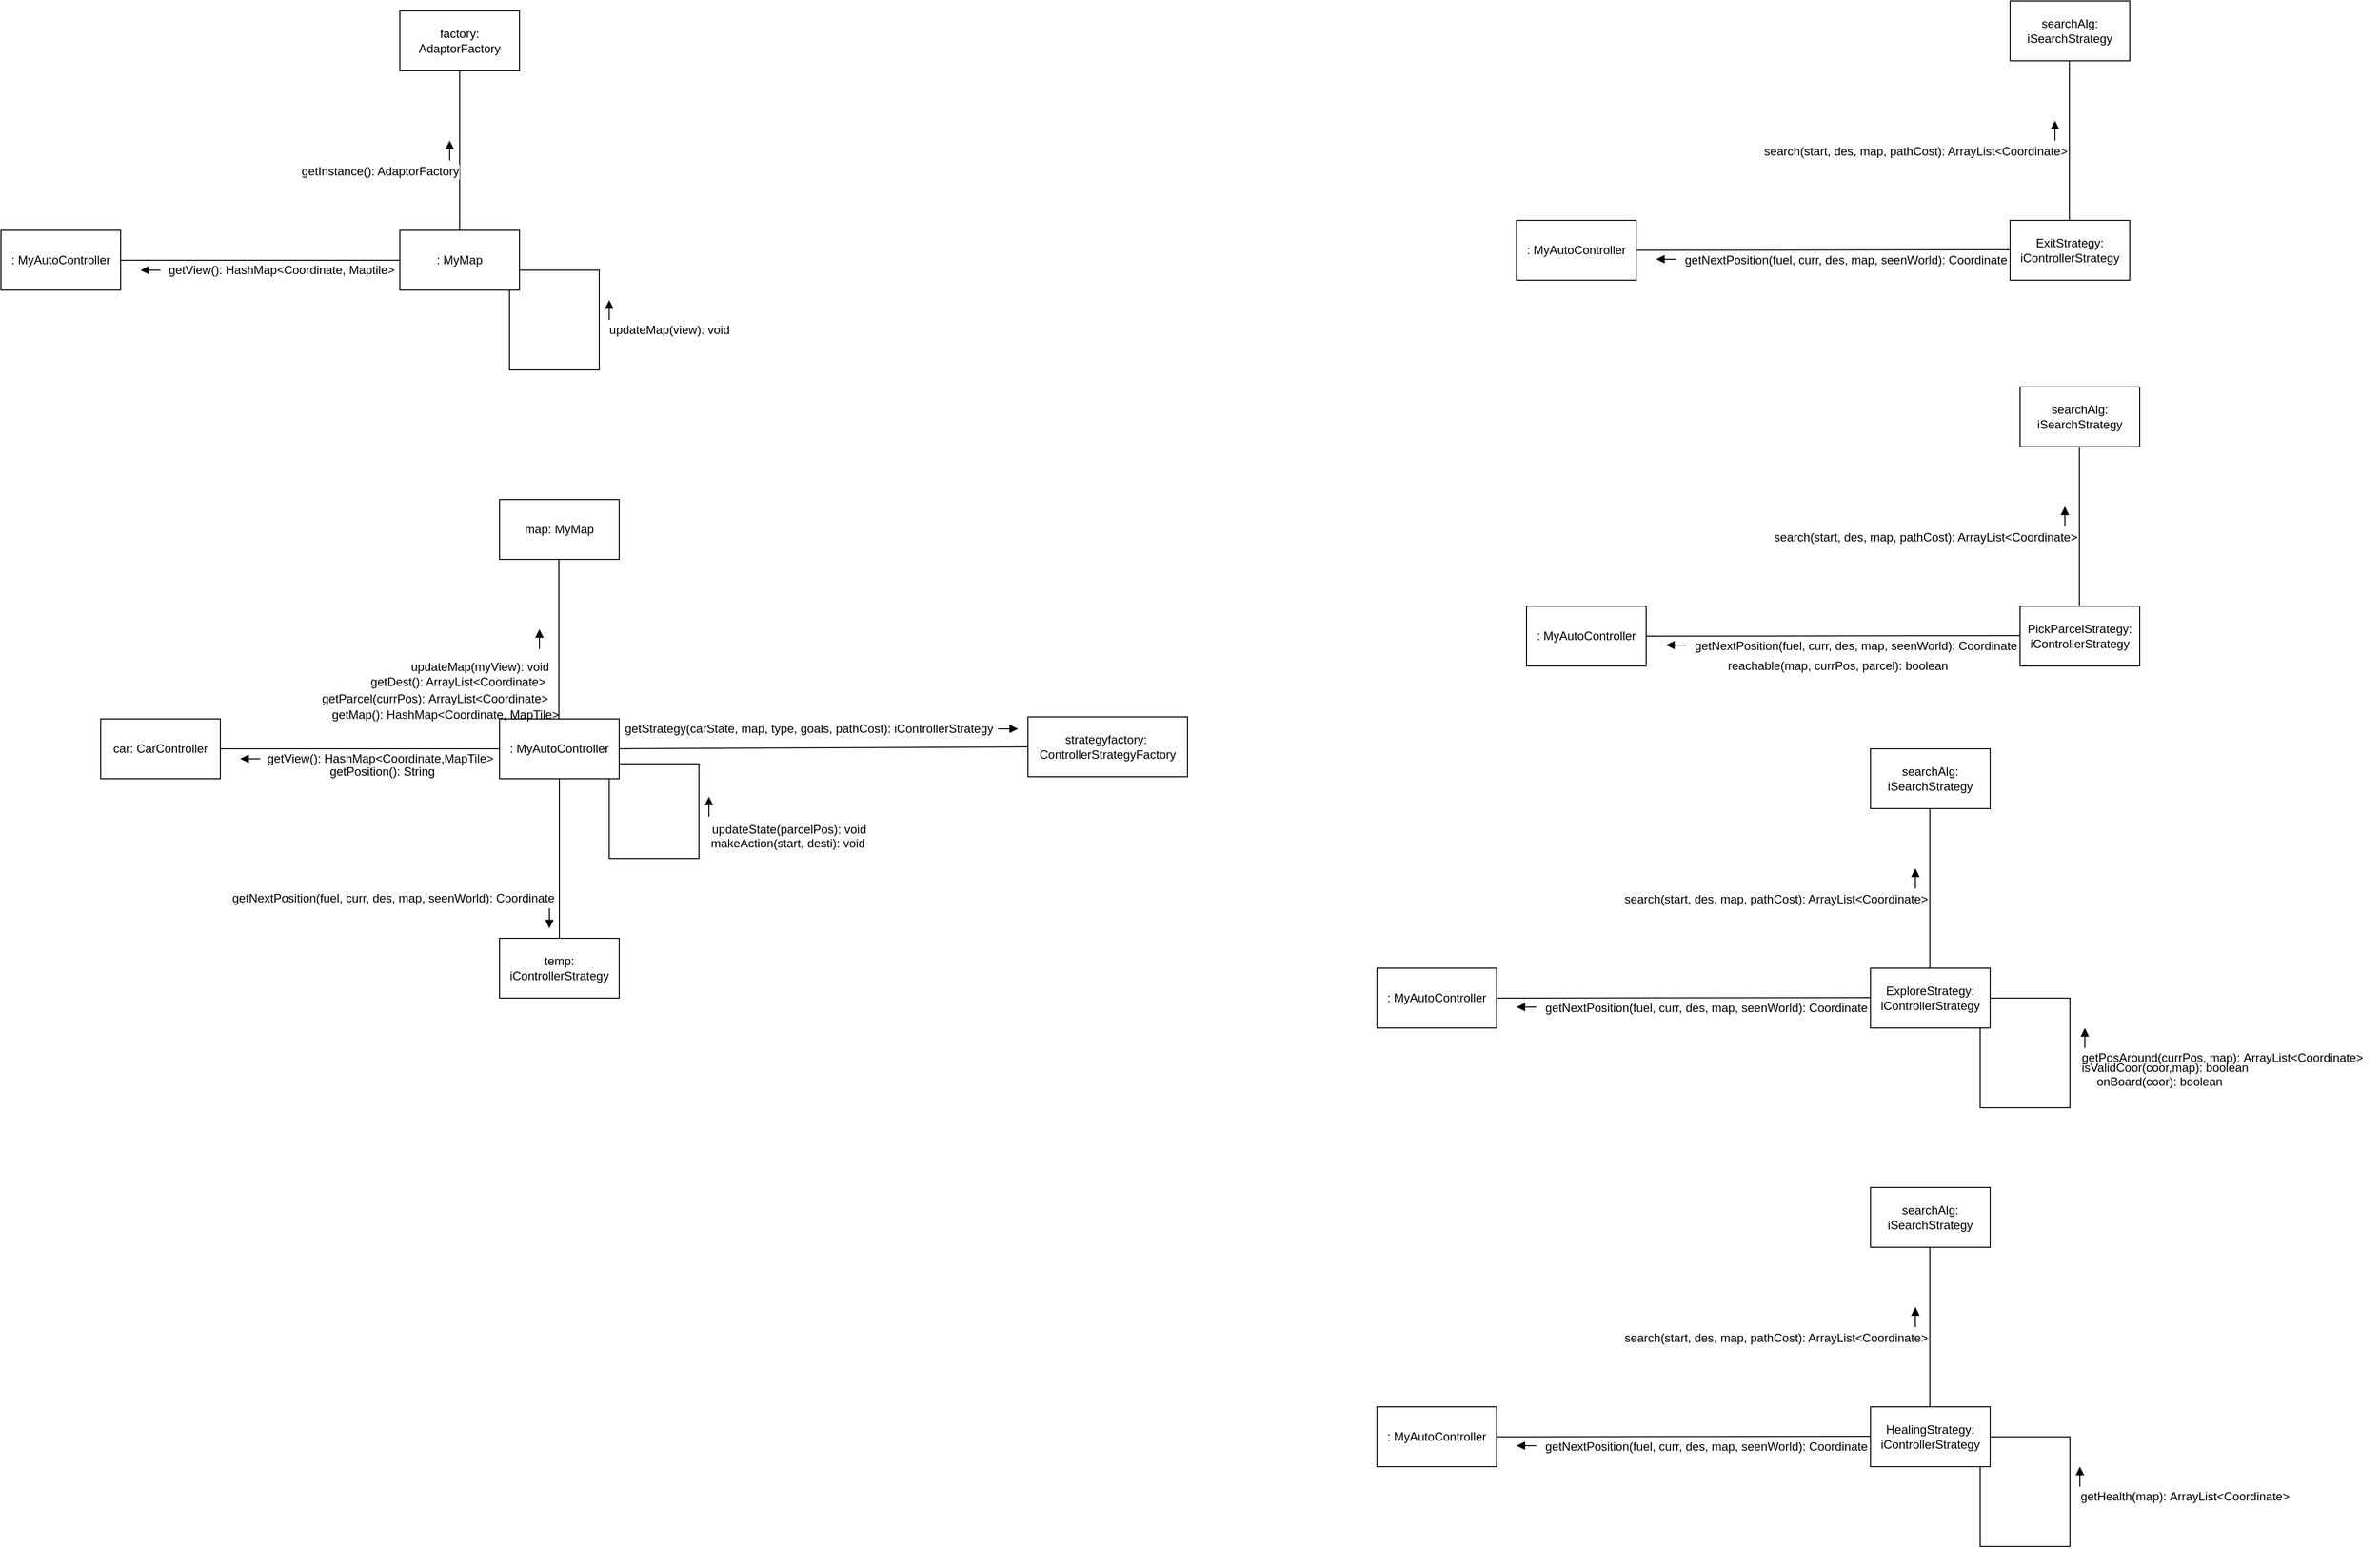 <mxfile version="10.6.9" type="device"><diagram id="zjOFJ7jCbVHVB-u6U-a0" name="Page-1"><mxGraphModel dx="904" dy="522" grid="1" gridSize="10" guides="1" tooltips="1" connect="1" arrows="1" fold="1" page="1" pageScale="1" pageWidth="2336" pageHeight="1654" math="0" shadow="0"><root><mxCell id="0"/><mxCell id="1" parent="0"/><mxCell id="yfc06bJTFLs58bvLt1iJ-15" value=": MyMap" style="rounded=0;whiteSpace=wrap;html=1;" vertex="1" parent="1"><mxGeometry x="470" y="390" width="120" height="60" as="geometry"/></mxCell><mxCell id="yfc06bJTFLs58bvLt1iJ-16" value="" style="endArrow=none;html=1;exitX=1;exitY=0.5;exitDx=0;exitDy=0;" edge="1" parent="1" source="yfc06bJTFLs58bvLt1iJ-21"><mxGeometry width="50" height="50" relative="1" as="geometry"><mxPoint x="300" y="420" as="sourcePoint"/><mxPoint x="470" y="420" as="targetPoint"/></mxGeometry></mxCell><mxCell id="yfc06bJTFLs58bvLt1iJ-18" value="getView(): HashMap&amp;lt;Coordinate, Maptile&amp;gt;" style="text;html=1;resizable=0;points=[];align=center;verticalAlign=middle;labelBackgroundColor=#ffffff;" vertex="1" connectable="0" parent="yfc06bJTFLs58bvLt1iJ-16"><mxGeometry x="-0.282" y="3" relative="1" as="geometry"><mxPoint x="60" y="13" as="offset"/></mxGeometry></mxCell><mxCell id="yfc06bJTFLs58bvLt1iJ-19" value="" style="endArrow=none;html=1;entryX=0.5;entryY=0;entryDx=0;entryDy=0;" edge="1" parent="1" target="yfc06bJTFLs58bvLt1iJ-15"><mxGeometry width="50" height="50" relative="1" as="geometry"><mxPoint x="530" y="230" as="sourcePoint"/><mxPoint x="570" y="250" as="targetPoint"/></mxGeometry></mxCell><mxCell id="yfc06bJTFLs58bvLt1iJ-20" value="getInstance(): AdaptorFactory" style="text;html=1;resizable=0;points=[];align=center;verticalAlign=middle;labelBackgroundColor=#ffffff;" vertex="1" connectable="0" parent="yfc06bJTFLs58bvLt1iJ-19"><mxGeometry x="-0.282" y="3" relative="1" as="geometry"><mxPoint x="-83" y="43" as="offset"/></mxGeometry></mxCell><mxCell id="yfc06bJTFLs58bvLt1iJ-21" value=": MyAutoController" style="rounded=0;whiteSpace=wrap;html=1;" vertex="1" parent="1"><mxGeometry x="70" y="390" width="120" height="60" as="geometry"/></mxCell><mxCell id="yfc06bJTFLs58bvLt1iJ-22" value="factory: AdaptorFactory" style="rounded=0;whiteSpace=wrap;html=1;" vertex="1" parent="1"><mxGeometry x="470" y="170" width="120" height="60" as="geometry"/></mxCell><mxCell id="yfc06bJTFLs58bvLt1iJ-23" value="" style="endArrow=block;html=1;endWidth=4;endFill=1;" edge="1" parent="1"><mxGeometry width="50" height="50" relative="1" as="geometry"><mxPoint x="230" y="430" as="sourcePoint"/><mxPoint x="210" y="430" as="targetPoint"/></mxGeometry></mxCell><mxCell id="yfc06bJTFLs58bvLt1iJ-25" value="" style="endArrow=block;html=1;endWidth=4;endFill=1;" edge="1" parent="1"><mxGeometry width="50" height="50" relative="1" as="geometry"><mxPoint x="520" y="320" as="sourcePoint"/><mxPoint x="520" y="300" as="targetPoint"/></mxGeometry></mxCell><mxCell id="yfc06bJTFLs58bvLt1iJ-26" value="" style="endArrow=none;html=1;exitX=1;exitY=0.5;exitDx=0;exitDy=0;edgeStyle=orthogonalEdgeStyle;rounded=0;" edge="1" parent="1" source="yfc06bJTFLs58bvLt1iJ-15" target="yfc06bJTFLs58bvLt1iJ-15"><mxGeometry width="50" height="50" relative="1" as="geometry"><mxPoint x="590" y="430" as="sourcePoint"/><mxPoint x="580" y="460" as="targetPoint"/><Array as="points"><mxPoint x="590" y="430"/><mxPoint x="670" y="430"/><mxPoint x="670" y="530"/><mxPoint x="580" y="530"/></Array></mxGeometry></mxCell><mxCell id="yfc06bJTFLs58bvLt1iJ-28" value="updateMap(view): void" style="text;html=1;resizable=0;points=[];align=center;verticalAlign=middle;labelBackgroundColor=#ffffff;" vertex="1" connectable="0" parent="yfc06bJTFLs58bvLt1iJ-26"><mxGeometry x="-0.117" y="2" relative="1" as="geometry"><mxPoint x="68" y="-9" as="offset"/></mxGeometry></mxCell><mxCell id="yfc06bJTFLs58bvLt1iJ-27" value="" style="endArrow=block;html=1;endWidth=4;endFill=1;" edge="1" parent="1"><mxGeometry width="50" height="50" relative="1" as="geometry"><mxPoint x="680" y="480" as="sourcePoint"/><mxPoint x="680" y="460" as="targetPoint"/></mxGeometry></mxCell><mxCell id="yfc06bJTFLs58bvLt1iJ-29" value=": MyAutoController" style="rounded=0;whiteSpace=wrap;html=1;" vertex="1" parent="1"><mxGeometry x="570" y="880" width="120" height="60" as="geometry"/></mxCell><mxCell id="yfc06bJTFLs58bvLt1iJ-30" value="" style="endArrow=none;html=1;entryX=0;entryY=0.5;entryDx=0;entryDy=0;exitX=1;exitY=0.5;exitDx=0;exitDy=0;" edge="1" parent="1" source="yfc06bJTFLs58bvLt1iJ-31" target="yfc06bJTFLs58bvLt1iJ-29"><mxGeometry width="50" height="50" relative="1" as="geometry"><mxPoint x="450" y="910" as="sourcePoint"/><mxPoint x="570" y="900" as="targetPoint"/></mxGeometry></mxCell><mxCell id="yfc06bJTFLs58bvLt1iJ-32" value="getView():&amp;nbsp;HashMap&amp;lt;Coordinate,MapTile&amp;gt;&lt;br&gt;" style="text;html=1;resizable=0;points=[];align=center;verticalAlign=middle;labelBackgroundColor=#ffffff;" vertex="1" connectable="0" parent="yfc06bJTFLs58bvLt1iJ-30"><mxGeometry x="-0.014" y="3" relative="1" as="geometry"><mxPoint x="22" y="13" as="offset"/></mxGeometry></mxCell><mxCell id="yfc06bJTFLs58bvLt1iJ-31" value="car: CarController" style="rounded=0;whiteSpace=wrap;html=1;" vertex="1" parent="1"><mxGeometry x="170" y="880" width="120" height="60" as="geometry"/></mxCell><mxCell id="yfc06bJTFLs58bvLt1iJ-34" value="" style="endArrow=block;html=1;endWidth=4;endFill=1;" edge="1" parent="1"><mxGeometry width="50" height="50" relative="1" as="geometry"><mxPoint x="330" y="920" as="sourcePoint"/><mxPoint x="310" y="920" as="targetPoint"/></mxGeometry></mxCell><mxCell id="yfc06bJTFLs58bvLt1iJ-35" value="" style="endArrow=none;html=1;entryX=0.5;entryY=0;entryDx=0;entryDy=0;" edge="1" parent="1"><mxGeometry width="50" height="50" relative="1" as="geometry"><mxPoint x="629.5" y="720" as="sourcePoint"/><mxPoint x="629.5" y="880" as="targetPoint"/></mxGeometry></mxCell><mxCell id="yfc06bJTFLs58bvLt1iJ-36" value="updateMap(myView): void" style="text;html=1;resizable=0;points=[];align=center;verticalAlign=middle;labelBackgroundColor=#ffffff;" vertex="1" connectable="0" parent="yfc06bJTFLs58bvLt1iJ-35"><mxGeometry x="-0.282" y="3" relative="1" as="geometry"><mxPoint x="-82.5" y="50" as="offset"/></mxGeometry></mxCell><mxCell id="yfc06bJTFLs58bvLt1iJ-37" value="" style="endArrow=block;html=1;endWidth=4;endFill=1;" edge="1" parent="1"><mxGeometry width="50" height="50" relative="1" as="geometry"><mxPoint x="610" y="810" as="sourcePoint"/><mxPoint x="610" y="790" as="targetPoint"/></mxGeometry></mxCell><mxCell id="yfc06bJTFLs58bvLt1iJ-38" value="map: MyMap" style="rounded=0;whiteSpace=wrap;html=1;" vertex="1" parent="1"><mxGeometry x="570" y="660" width="120" height="60" as="geometry"/></mxCell><mxCell id="yfc06bJTFLs58bvLt1iJ-39" value="getPosition(): String&lt;br&gt;" style="text;html=1;resizable=0;points=[];align=center;verticalAlign=middle;labelBackgroundColor=#ffffff;" vertex="1" connectable="0" parent="1"><mxGeometry x="430" y="920" as="geometry"><mxPoint x="22" y="13" as="offset"/></mxGeometry></mxCell><mxCell id="yfc06bJTFLs58bvLt1iJ-42" value="getDest(): ArrayList&amp;lt;Coordinate&amp;gt;" style="text;html=1;resizable=0;points=[];align=center;verticalAlign=middle;labelBackgroundColor=#ffffff;" vertex="1" connectable="0" parent="1"><mxGeometry x="600" y="800" as="geometry"><mxPoint x="-72.5" y="43" as="offset"/></mxGeometry></mxCell><mxCell id="yfc06bJTFLs58bvLt1iJ-44" value="getParcel(currPos):&amp;nbsp;&lt;span&gt;ArrayList&amp;lt;Coordinate&amp;gt;&lt;/span&gt;" style="text;html=1;resizable=0;points=[];autosize=1;align=left;verticalAlign=top;spacingTop=-4;" vertex="1" parent="1"><mxGeometry x="390" y="850" width="240" height="20" as="geometry"/></mxCell><mxCell id="yfc06bJTFLs58bvLt1iJ-45" value="" style="endArrow=none;html=1;exitX=1;exitY=0.75;exitDx=0;exitDy=0;edgeStyle=orthogonalEdgeStyle;rounded=0;" edge="1" parent="1" source="yfc06bJTFLs58bvLt1iJ-29"><mxGeometry width="50" height="50" relative="1" as="geometry"><mxPoint x="690" y="910" as="sourcePoint"/><mxPoint x="680" y="940" as="targetPoint"/><Array as="points"><mxPoint x="770" y="925"/><mxPoint x="770" y="1020"/><mxPoint x="680" y="1020"/></Array></mxGeometry></mxCell><mxCell id="yfc06bJTFLs58bvLt1iJ-46" value="updateState(parcelPos): void" style="text;html=1;resizable=0;points=[];align=center;verticalAlign=middle;labelBackgroundColor=#ffffff;" vertex="1" connectable="0" parent="yfc06bJTFLs58bvLt1iJ-45"><mxGeometry x="-0.117" y="2" relative="1" as="geometry"><mxPoint x="88" y="-7" as="offset"/></mxGeometry></mxCell><mxCell id="yfc06bJTFLs58bvLt1iJ-47" value="" style="endArrow=none;html=1;entryX=0;entryY=0.5;entryDx=0;entryDy=0;exitX=1;exitY=0.5;exitDx=0;exitDy=0;" edge="1" parent="1" source="yfc06bJTFLs58bvLt1iJ-29" target="yfc06bJTFLs58bvLt1iJ-51"><mxGeometry width="50" height="50" relative="1" as="geometry"><mxPoint x="720" y="880" as="sourcePoint"/><mxPoint x="1010" y="910" as="targetPoint"/></mxGeometry></mxCell><mxCell id="yfc06bJTFLs58bvLt1iJ-48" value="g&lt;span&gt;etStrategy&lt;/span&gt;&lt;span&gt;(carState&lt;/span&gt;&lt;span&gt;,&amp;nbsp;&lt;/span&gt;&lt;span&gt;map&lt;/span&gt;&lt;span&gt;, type, goals, pathCost): iControllerStrategy&lt;/span&gt;" style="text;html=1;resizable=0;points=[];align=center;verticalAlign=middle;labelBackgroundColor=#ffffff;" vertex="1" connectable="0" parent="yfc06bJTFLs58bvLt1iJ-47"><mxGeometry x="-0.014" y="3" relative="1" as="geometry"><mxPoint x="-12" y="-16" as="offset"/></mxGeometry></mxCell><mxCell id="yfc06bJTFLs58bvLt1iJ-49" value="" style="endArrow=block;html=1;endWidth=4;endFill=1;" edge="1" parent="1"><mxGeometry width="50" height="50" relative="1" as="geometry"><mxPoint x="780" y="978" as="sourcePoint"/><mxPoint x="780" y="958" as="targetPoint"/></mxGeometry></mxCell><mxCell id="yfc06bJTFLs58bvLt1iJ-50" value="getMap():&amp;nbsp;&lt;span&gt;HashMap&amp;lt;Coordinate&lt;/span&gt;&lt;span&gt;, &lt;/span&gt;&lt;span&gt;MapTile&amp;gt;&lt;/span&gt;" style="text;html=1;resizable=0;points=[];autosize=1;align=left;verticalAlign=top;spacingTop=-4;" vertex="1" parent="1"><mxGeometry x="400" y="866" width="240" height="20" as="geometry"/></mxCell><mxCell id="yfc06bJTFLs58bvLt1iJ-51" value="strategyfactory:&amp;nbsp;&lt;br&gt;ControllerStrategyFactory&lt;br&gt;" style="rounded=0;whiteSpace=wrap;html=1;" vertex="1" parent="1"><mxGeometry x="1100" y="878" width="160" height="60" as="geometry"/></mxCell><mxCell id="yfc06bJTFLs58bvLt1iJ-52" value="" style="endArrow=block;html=1;endWidth=4;endFill=1;" edge="1" parent="1"><mxGeometry width="50" height="50" relative="1" as="geometry"><mxPoint x="1070" y="890" as="sourcePoint"/><mxPoint x="1090" y="890" as="targetPoint"/></mxGeometry></mxCell><mxCell id="yfc06bJTFLs58bvLt1iJ-53" value="" style="endArrow=none;html=1;exitX=0.5;exitY=1;exitDx=0;exitDy=0;entryX=0.5;entryY=0;entryDx=0;entryDy=0;" edge="1" parent="1" source="yfc06bJTFLs58bvLt1iJ-29" target="yfc06bJTFLs58bvLt1iJ-55"><mxGeometry width="50" height="50" relative="1" as="geometry"><mxPoint x="630" y="990" as="sourcePoint"/><mxPoint x="630" y="1080" as="targetPoint"/></mxGeometry></mxCell><mxCell id="yfc06bJTFLs58bvLt1iJ-55" value="temp: iControllerStrategy" style="rounded=0;whiteSpace=wrap;html=1;" vertex="1" parent="1"><mxGeometry x="570" y="1100" width="120" height="60" as="geometry"/></mxCell><mxCell id="yfc06bJTFLs58bvLt1iJ-56" value="" style="endArrow=block;html=1;endWidth=4;endFill=1;" edge="1" parent="1"><mxGeometry width="50" height="50" relative="1" as="geometry"><mxPoint x="620" y="1070" as="sourcePoint"/><mxPoint x="620" y="1090" as="targetPoint"/></mxGeometry></mxCell><mxCell id="yfc06bJTFLs58bvLt1iJ-61" value="getNextPosition(fuel,&amp;nbsp;curr,&amp;nbsp;des, map, seenWorld):&amp;nbsp;&lt;span&gt;Coordinate&lt;/span&gt;" style="text;html=1;resizable=0;points=[];autosize=1;align=left;verticalAlign=top;spacingTop=-4;" vertex="1" parent="1"><mxGeometry x="300" y="1050" width="340" height="20" as="geometry"/></mxCell><mxCell id="yfc06bJTFLs58bvLt1iJ-62" value="makeAction(start, desti): void" style="text;html=1;resizable=0;points=[];autosize=1;align=left;verticalAlign=top;spacingTop=-4;" vertex="1" parent="1"><mxGeometry x="780" y="995" width="170" height="20" as="geometry"/></mxCell><mxCell id="yfc06bJTFLs58bvLt1iJ-63" value="ExitStrategy: iControllerStrategy" style="rounded=0;whiteSpace=wrap;html=1;" vertex="1" parent="1"><mxGeometry x="2085" y="380" width="120" height="60" as="geometry"/></mxCell><mxCell id="yfc06bJTFLs58bvLt1iJ-65" value="" style="endArrow=none;html=1;" edge="1" parent="1"><mxGeometry width="50" height="50" relative="1" as="geometry"><mxPoint x="1710" y="410" as="sourcePoint"/><mxPoint x="2085" y="409.5" as="targetPoint"/></mxGeometry></mxCell><mxCell id="yfc06bJTFLs58bvLt1iJ-66" value="&lt;span&gt;getNextPosition(fuel,&amp;nbsp;curr,&amp;nbsp;des, map, seenWorld):&amp;nbsp;&lt;/span&gt;&lt;span&gt;Coordinate&lt;/span&gt;" style="text;html=1;resizable=0;points=[];align=center;verticalAlign=middle;labelBackgroundColor=#ffffff;" vertex="1" connectable="0" parent="yfc06bJTFLs58bvLt1iJ-65"><mxGeometry x="-0.282" y="3" relative="1" as="geometry"><mxPoint x="75" y="13" as="offset"/></mxGeometry></mxCell><mxCell id="yfc06bJTFLs58bvLt1iJ-67" value="" style="endArrow=block;html=1;endWidth=4;endFill=1;" edge="1" parent="1"><mxGeometry width="50" height="50" relative="1" as="geometry"><mxPoint x="1750" y="419" as="sourcePoint"/><mxPoint x="1730" y="419" as="targetPoint"/></mxGeometry></mxCell><mxCell id="yfc06bJTFLs58bvLt1iJ-68" value=": MyAutoController" style="rounded=0;whiteSpace=wrap;html=1;" vertex="1" parent="1"><mxGeometry x="1590" y="380" width="120" height="60" as="geometry"/></mxCell><mxCell id="yfc06bJTFLs58bvLt1iJ-69" value="searchAlg: iSearchStrategy" style="rounded=0;whiteSpace=wrap;html=1;" vertex="1" parent="1"><mxGeometry x="2085" y="160" width="120" height="60" as="geometry"/></mxCell><mxCell id="yfc06bJTFLs58bvLt1iJ-70" value="" style="endArrow=none;html=1;entryX=0.5;entryY=0;entryDx=0;entryDy=0;" edge="1" parent="1"><mxGeometry width="50" height="50" relative="1" as="geometry"><mxPoint x="2144.5" y="220" as="sourcePoint"/><mxPoint x="2144.5" y="380" as="targetPoint"/></mxGeometry></mxCell><mxCell id="yfc06bJTFLs58bvLt1iJ-71" value="&lt;span&gt;search&lt;/span&gt;&lt;span&gt;(start&lt;/span&gt;&lt;span&gt;, &lt;/span&gt;&lt;span&gt;des&lt;/span&gt;&lt;span&gt;, map, pathCost): ArrayList&amp;lt;Coordinate&amp;gt;&lt;br&gt;&lt;/span&gt;" style="text;html=1;resizable=0;points=[];align=center;verticalAlign=middle;labelBackgroundColor=#ffffff;" vertex="1" connectable="0" parent="yfc06bJTFLs58bvLt1iJ-70"><mxGeometry x="-0.282" y="3" relative="1" as="geometry"><mxPoint x="-157.5" y="33" as="offset"/></mxGeometry></mxCell><mxCell id="yfc06bJTFLs58bvLt1iJ-72" value="" style="endArrow=block;html=1;endWidth=4;endFill=1;" edge="1" parent="1"><mxGeometry width="50" height="50" relative="1" as="geometry"><mxPoint x="2130" y="300" as="sourcePoint"/><mxPoint x="2130" y="280" as="targetPoint"/></mxGeometry></mxCell><mxCell id="yfc06bJTFLs58bvLt1iJ-73" value="PickParcelStrategy: iControllerStrategy" style="rounded=0;whiteSpace=wrap;html=1;" vertex="1" parent="1"><mxGeometry x="2095" y="767" width="120" height="60" as="geometry"/></mxCell><mxCell id="yfc06bJTFLs58bvLt1iJ-74" value="" style="endArrow=none;html=1;" edge="1" parent="1"><mxGeometry width="50" height="50" relative="1" as="geometry"><mxPoint x="1720" y="797" as="sourcePoint"/><mxPoint x="2095" y="796.5" as="targetPoint"/></mxGeometry></mxCell><mxCell id="yfc06bJTFLs58bvLt1iJ-75" value="&lt;span&gt;getNextPosition(fuel,&amp;nbsp;curr,&amp;nbsp;des, map, seenWorld):&amp;nbsp;&lt;/span&gt;&lt;span&gt;Coordinate&lt;/span&gt;" style="text;html=1;resizable=0;points=[];align=center;verticalAlign=middle;labelBackgroundColor=#ffffff;" vertex="1" connectable="0" parent="yfc06bJTFLs58bvLt1iJ-74"><mxGeometry x="-0.282" y="3" relative="1" as="geometry"><mxPoint x="75" y="13" as="offset"/></mxGeometry></mxCell><mxCell id="yfc06bJTFLs58bvLt1iJ-76" value="" style="endArrow=block;html=1;endWidth=4;endFill=1;" edge="1" parent="1"><mxGeometry width="50" height="50" relative="1" as="geometry"><mxPoint x="1760" y="806" as="sourcePoint"/><mxPoint x="1740" y="806" as="targetPoint"/></mxGeometry></mxCell><mxCell id="yfc06bJTFLs58bvLt1iJ-77" value=": MyAutoController" style="rounded=0;whiteSpace=wrap;html=1;" vertex="1" parent="1"><mxGeometry x="1600" y="767" width="120" height="60" as="geometry"/></mxCell><mxCell id="yfc06bJTFLs58bvLt1iJ-78" value="searchAlg: iSearchStrategy" style="rounded=0;whiteSpace=wrap;html=1;" vertex="1" parent="1"><mxGeometry x="2095" y="547" width="120" height="60" as="geometry"/></mxCell><mxCell id="yfc06bJTFLs58bvLt1iJ-79" value="" style="endArrow=none;html=1;entryX=0.5;entryY=0;entryDx=0;entryDy=0;" edge="1" parent="1"><mxGeometry width="50" height="50" relative="1" as="geometry"><mxPoint x="2154.5" y="607" as="sourcePoint"/><mxPoint x="2154.5" y="767" as="targetPoint"/></mxGeometry></mxCell><mxCell id="yfc06bJTFLs58bvLt1iJ-80" value="&lt;span&gt;search&lt;/span&gt;&lt;span&gt;(start&lt;/span&gt;&lt;span&gt;, &lt;/span&gt;&lt;span&gt;des&lt;/span&gt;&lt;span&gt;, map, pathCost): ArrayList&amp;lt;Coordinate&amp;gt;&lt;br&gt;&lt;/span&gt;" style="text;html=1;resizable=0;points=[];align=center;verticalAlign=middle;labelBackgroundColor=#ffffff;" vertex="1" connectable="0" parent="yfc06bJTFLs58bvLt1iJ-79"><mxGeometry x="-0.282" y="3" relative="1" as="geometry"><mxPoint x="-157.5" y="33" as="offset"/></mxGeometry></mxCell><mxCell id="yfc06bJTFLs58bvLt1iJ-81" value="" style="endArrow=block;html=1;endWidth=4;endFill=1;" edge="1" parent="1"><mxGeometry width="50" height="50" relative="1" as="geometry"><mxPoint x="2140" y="687" as="sourcePoint"/><mxPoint x="2140" y="667" as="targetPoint"/></mxGeometry></mxCell><mxCell id="yfc06bJTFLs58bvLt1iJ-82" value="&lt;span&gt;reachable&lt;/span&gt;&lt;span&gt;(&lt;/span&gt;&lt;span&gt;map&lt;/span&gt;&lt;span&gt;, &lt;/span&gt;&lt;span&gt;currPos&lt;/span&gt;&lt;span&gt;, parcel): boolean&lt;br&gt;&lt;/span&gt;" style="text;html=1;resizable=0;points=[];autosize=1;align=left;verticalAlign=top;spacingTop=-4;" vertex="1" parent="1"><mxGeometry x="1800" y="817" width="240" height="20" as="geometry"/></mxCell><mxCell id="yfc06bJTFLs58bvLt1iJ-84" value="ExploreStrategy: iControllerStrategy" style="rounded=0;whiteSpace=wrap;html=1;" vertex="1" parent="1"><mxGeometry x="1945" y="1130" width="120" height="60" as="geometry"/></mxCell><mxCell id="yfc06bJTFLs58bvLt1iJ-85" value="" style="endArrow=none;html=1;" edge="1" parent="1"><mxGeometry width="50" height="50" relative="1" as="geometry"><mxPoint x="1570" y="1160" as="sourcePoint"/><mxPoint x="1945" y="1159.5" as="targetPoint"/></mxGeometry></mxCell><mxCell id="yfc06bJTFLs58bvLt1iJ-86" value="&lt;span&gt;getNextPosition(fuel,&amp;nbsp;curr,&amp;nbsp;des, map, seenWorld):&amp;nbsp;&lt;/span&gt;&lt;span&gt;Coordinate&lt;/span&gt;" style="text;html=1;resizable=0;points=[];align=center;verticalAlign=middle;labelBackgroundColor=#ffffff;" vertex="1" connectable="0" parent="yfc06bJTFLs58bvLt1iJ-85"><mxGeometry x="-0.282" y="3" relative="1" as="geometry"><mxPoint x="75" y="13" as="offset"/></mxGeometry></mxCell><mxCell id="yfc06bJTFLs58bvLt1iJ-87" value="" style="endArrow=block;html=1;endWidth=4;endFill=1;" edge="1" parent="1"><mxGeometry width="50" height="50" relative="1" as="geometry"><mxPoint x="1610" y="1169" as="sourcePoint"/><mxPoint x="1590" y="1169" as="targetPoint"/></mxGeometry></mxCell><mxCell id="yfc06bJTFLs58bvLt1iJ-88" value=": MyAutoController" style="rounded=0;whiteSpace=wrap;html=1;" vertex="1" parent="1"><mxGeometry x="1450" y="1130" width="120" height="60" as="geometry"/></mxCell><mxCell id="yfc06bJTFLs58bvLt1iJ-89" value="searchAlg: iSearchStrategy" style="rounded=0;whiteSpace=wrap;html=1;" vertex="1" parent="1"><mxGeometry x="1945" y="910" width="120" height="60" as="geometry"/></mxCell><mxCell id="yfc06bJTFLs58bvLt1iJ-90" value="" style="endArrow=none;html=1;entryX=0.5;entryY=0;entryDx=0;entryDy=0;" edge="1" parent="1"><mxGeometry width="50" height="50" relative="1" as="geometry"><mxPoint x="2004.5" y="970" as="sourcePoint"/><mxPoint x="2004.5" y="1130" as="targetPoint"/></mxGeometry></mxCell><mxCell id="yfc06bJTFLs58bvLt1iJ-91" value="&lt;span&gt;search&lt;/span&gt;&lt;span&gt;(start&lt;/span&gt;&lt;span&gt;, &lt;/span&gt;&lt;span&gt;des&lt;/span&gt;&lt;span&gt;, map, pathCost): ArrayList&amp;lt;Coordinate&amp;gt;&lt;br&gt;&lt;/span&gt;" style="text;html=1;resizable=0;points=[];align=center;verticalAlign=middle;labelBackgroundColor=#ffffff;" vertex="1" connectable="0" parent="yfc06bJTFLs58bvLt1iJ-90"><mxGeometry x="-0.282" y="3" relative="1" as="geometry"><mxPoint x="-157.5" y="33" as="offset"/></mxGeometry></mxCell><mxCell id="yfc06bJTFLs58bvLt1iJ-92" value="" style="endArrow=block;html=1;endWidth=4;endFill=1;" edge="1" parent="1"><mxGeometry width="50" height="50" relative="1" as="geometry"><mxPoint x="1990" y="1050" as="sourcePoint"/><mxPoint x="1990" y="1030" as="targetPoint"/></mxGeometry></mxCell><mxCell id="yfc06bJTFLs58bvLt1iJ-94" value="" style="endArrow=none;html=1;exitX=1;exitY=0.5;exitDx=0;exitDy=0;edgeStyle=orthogonalEdgeStyle;rounded=0;" edge="1" parent="1"><mxGeometry width="50" height="50" relative="1" as="geometry"><mxPoint x="2065" y="1160" as="sourcePoint"/><mxPoint x="2055" y="1190" as="targetPoint"/><Array as="points"><mxPoint x="2145" y="1160"/><mxPoint x="2145" y="1270"/><mxPoint x="2055" y="1270"/></Array></mxGeometry></mxCell><mxCell id="yfc06bJTFLs58bvLt1iJ-95" value="&lt;span&gt;isValidCoor&lt;/span&gt;&lt;span&gt;(coor&lt;/span&gt;&lt;span&gt;,&lt;/span&gt;&lt;span&gt;map): boolean&lt;/span&gt;" style="text;html=1;resizable=0;points=[];align=center;verticalAlign=middle;labelBackgroundColor=#ffffff;" vertex="1" connectable="0" parent="yfc06bJTFLs58bvLt1iJ-94"><mxGeometry x="-0.117" y="2" relative="1" as="geometry"><mxPoint x="93" y="-9" as="offset"/></mxGeometry></mxCell><mxCell id="yfc06bJTFLs58bvLt1iJ-96" value="onBoard(coor): boolean" style="text;html=1;resizable=0;points=[];autosize=1;align=left;verticalAlign=top;spacingTop=-4;" vertex="1" parent="1"><mxGeometry x="2170" y="1234" width="140" height="20" as="geometry"/></mxCell><mxCell id="yfc06bJTFLs58bvLt1iJ-97" value="" style="endArrow=block;html=1;endWidth=4;endFill=1;" edge="1" parent="1"><mxGeometry width="50" height="50" relative="1" as="geometry"><mxPoint x="2160" y="1210" as="sourcePoint"/><mxPoint x="2160" y="1190" as="targetPoint"/></mxGeometry></mxCell><mxCell id="yfc06bJTFLs58bvLt1iJ-98" value="HealingStrategy: iControllerStrategy" style="rounded=0;whiteSpace=wrap;html=1;" vertex="1" parent="1"><mxGeometry x="1945" y="1570" width="120" height="60" as="geometry"/></mxCell><mxCell id="yfc06bJTFLs58bvLt1iJ-99" value="" style="endArrow=none;html=1;" edge="1" parent="1"><mxGeometry width="50" height="50" relative="1" as="geometry"><mxPoint x="1570" y="1600" as="sourcePoint"/><mxPoint x="1945" y="1599.5" as="targetPoint"/></mxGeometry></mxCell><mxCell id="yfc06bJTFLs58bvLt1iJ-100" value="&lt;span&gt;getNextPosition(fuel,&amp;nbsp;curr,&amp;nbsp;des, map, seenWorld):&amp;nbsp;&lt;/span&gt;&lt;span&gt;Coordinate&lt;/span&gt;" style="text;html=1;resizable=0;points=[];align=center;verticalAlign=middle;labelBackgroundColor=#ffffff;" vertex="1" connectable="0" parent="yfc06bJTFLs58bvLt1iJ-99"><mxGeometry x="-0.282" y="3" relative="1" as="geometry"><mxPoint x="75" y="13" as="offset"/></mxGeometry></mxCell><mxCell id="yfc06bJTFLs58bvLt1iJ-101" value="" style="endArrow=block;html=1;endWidth=4;endFill=1;" edge="1" parent="1"><mxGeometry width="50" height="50" relative="1" as="geometry"><mxPoint x="1610" y="1609" as="sourcePoint"/><mxPoint x="1590" y="1609" as="targetPoint"/></mxGeometry></mxCell><mxCell id="yfc06bJTFLs58bvLt1iJ-102" value=": MyAutoController" style="rounded=0;whiteSpace=wrap;html=1;" vertex="1" parent="1"><mxGeometry x="1450" y="1570" width="120" height="60" as="geometry"/></mxCell><mxCell id="yfc06bJTFLs58bvLt1iJ-103" value="searchAlg: iSearchStrategy" style="rounded=0;whiteSpace=wrap;html=1;" vertex="1" parent="1"><mxGeometry x="1945" y="1350" width="120" height="60" as="geometry"/></mxCell><mxCell id="yfc06bJTFLs58bvLt1iJ-104" value="" style="endArrow=none;html=1;entryX=0.5;entryY=0;entryDx=0;entryDy=0;" edge="1" parent="1"><mxGeometry width="50" height="50" relative="1" as="geometry"><mxPoint x="2004.5" y="1410" as="sourcePoint"/><mxPoint x="2004.5" y="1570" as="targetPoint"/></mxGeometry></mxCell><mxCell id="yfc06bJTFLs58bvLt1iJ-105" value="&lt;span&gt;search&lt;/span&gt;&lt;span&gt;(start&lt;/span&gt;&lt;span&gt;, &lt;/span&gt;&lt;span&gt;des&lt;/span&gt;&lt;span&gt;, map, pathCost): ArrayList&amp;lt;Coordinate&amp;gt;&lt;br&gt;&lt;/span&gt;" style="text;html=1;resizable=0;points=[];align=center;verticalAlign=middle;labelBackgroundColor=#ffffff;" vertex="1" connectable="0" parent="yfc06bJTFLs58bvLt1iJ-104"><mxGeometry x="-0.282" y="3" relative="1" as="geometry"><mxPoint x="-157.5" y="33" as="offset"/></mxGeometry></mxCell><mxCell id="yfc06bJTFLs58bvLt1iJ-106" value="" style="endArrow=block;html=1;endWidth=4;endFill=1;" edge="1" parent="1"><mxGeometry width="50" height="50" relative="1" as="geometry"><mxPoint x="1990" y="1490" as="sourcePoint"/><mxPoint x="1990" y="1470" as="targetPoint"/></mxGeometry></mxCell><mxCell id="yfc06bJTFLs58bvLt1iJ-107" value="" style="endArrow=none;html=1;exitX=1;exitY=0.5;exitDx=0;exitDy=0;edgeStyle=orthogonalEdgeStyle;rounded=0;" edge="1" parent="1"><mxGeometry width="50" height="50" relative="1" as="geometry"><mxPoint x="2065" y="1600" as="sourcePoint"/><mxPoint x="2055" y="1630" as="targetPoint"/><Array as="points"><mxPoint x="2145" y="1600"/><mxPoint x="2145" y="1710"/><mxPoint x="2055" y="1710"/></Array></mxGeometry></mxCell><mxCell id="yfc06bJTFLs58bvLt1iJ-108" value="getHealth(map):&amp;nbsp;&lt;span&gt;ArrayList&amp;lt;Coordinate&amp;gt;&lt;/span&gt;" style="text;html=1;resizable=0;points=[];align=center;verticalAlign=middle;labelBackgroundColor=#ffffff;" vertex="1" connectable="0" parent="yfc06bJTFLs58bvLt1iJ-107"><mxGeometry x="-0.117" y="2" relative="1" as="geometry"><mxPoint x="113" y="-19" as="offset"/></mxGeometry></mxCell><mxCell id="yfc06bJTFLs58bvLt1iJ-110" value="" style="endArrow=block;html=1;endWidth=4;endFill=1;" edge="1" parent="1"><mxGeometry width="50" height="50" relative="1" as="geometry"><mxPoint x="2155" y="1650" as="sourcePoint"/><mxPoint x="2155" y="1630" as="targetPoint"/></mxGeometry></mxCell><mxCell id="yfc06bJTFLs58bvLt1iJ-111" value="getPosAround(currPos, map):&amp;nbsp;&lt;span&gt;ArrayList&amp;lt;Coordinate&amp;gt;&lt;/span&gt;" style="text;html=1;resizable=0;points=[];autosize=1;align=left;verticalAlign=top;spacingTop=-4;" vertex="1" parent="1"><mxGeometry x="2155" y="1210" width="300" height="20" as="geometry"/></mxCell></root></mxGraphModel></diagram></mxfile>